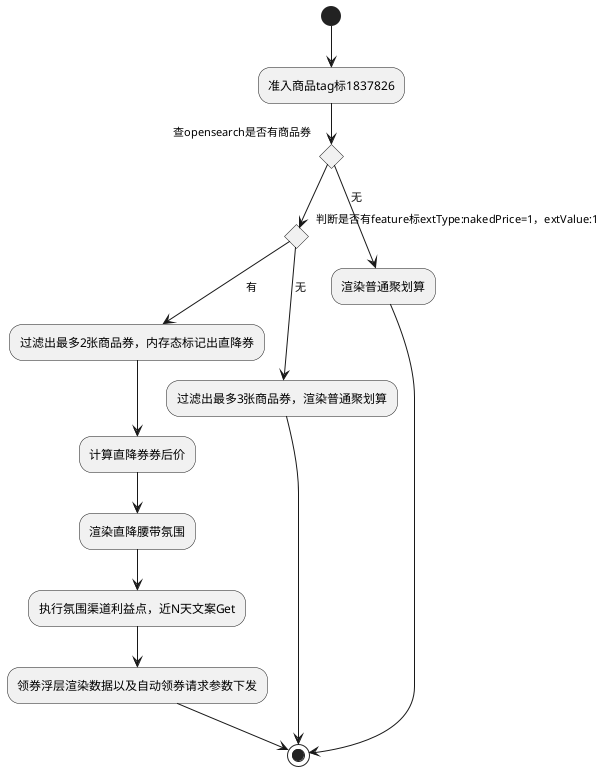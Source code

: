 @startuml
(*)  --> "准入商品tag标1837826"
If "查opensearch是否有商品券" then
    If "判断是否有feature标extType:nakedPrice=1，extValue:1" then
    --> [有]"过滤出最多2张商品券，内存态标记出直降券"
        --> "计算直降券券后价"
        --> "渲染直降腰带氛围"
        --> "执行氛围渠道利益点，近N天文案Get"
        --> "领券浮层渲染数据以及自动领券请求参数下发"
        --> (*)
    else
    --> [无]"过滤出最多3张商品券，渲染普通聚划算"
    Endif
-->(*)
else
--> [无] "渲染普通聚划算"
Endif
-->(*)
@enduml